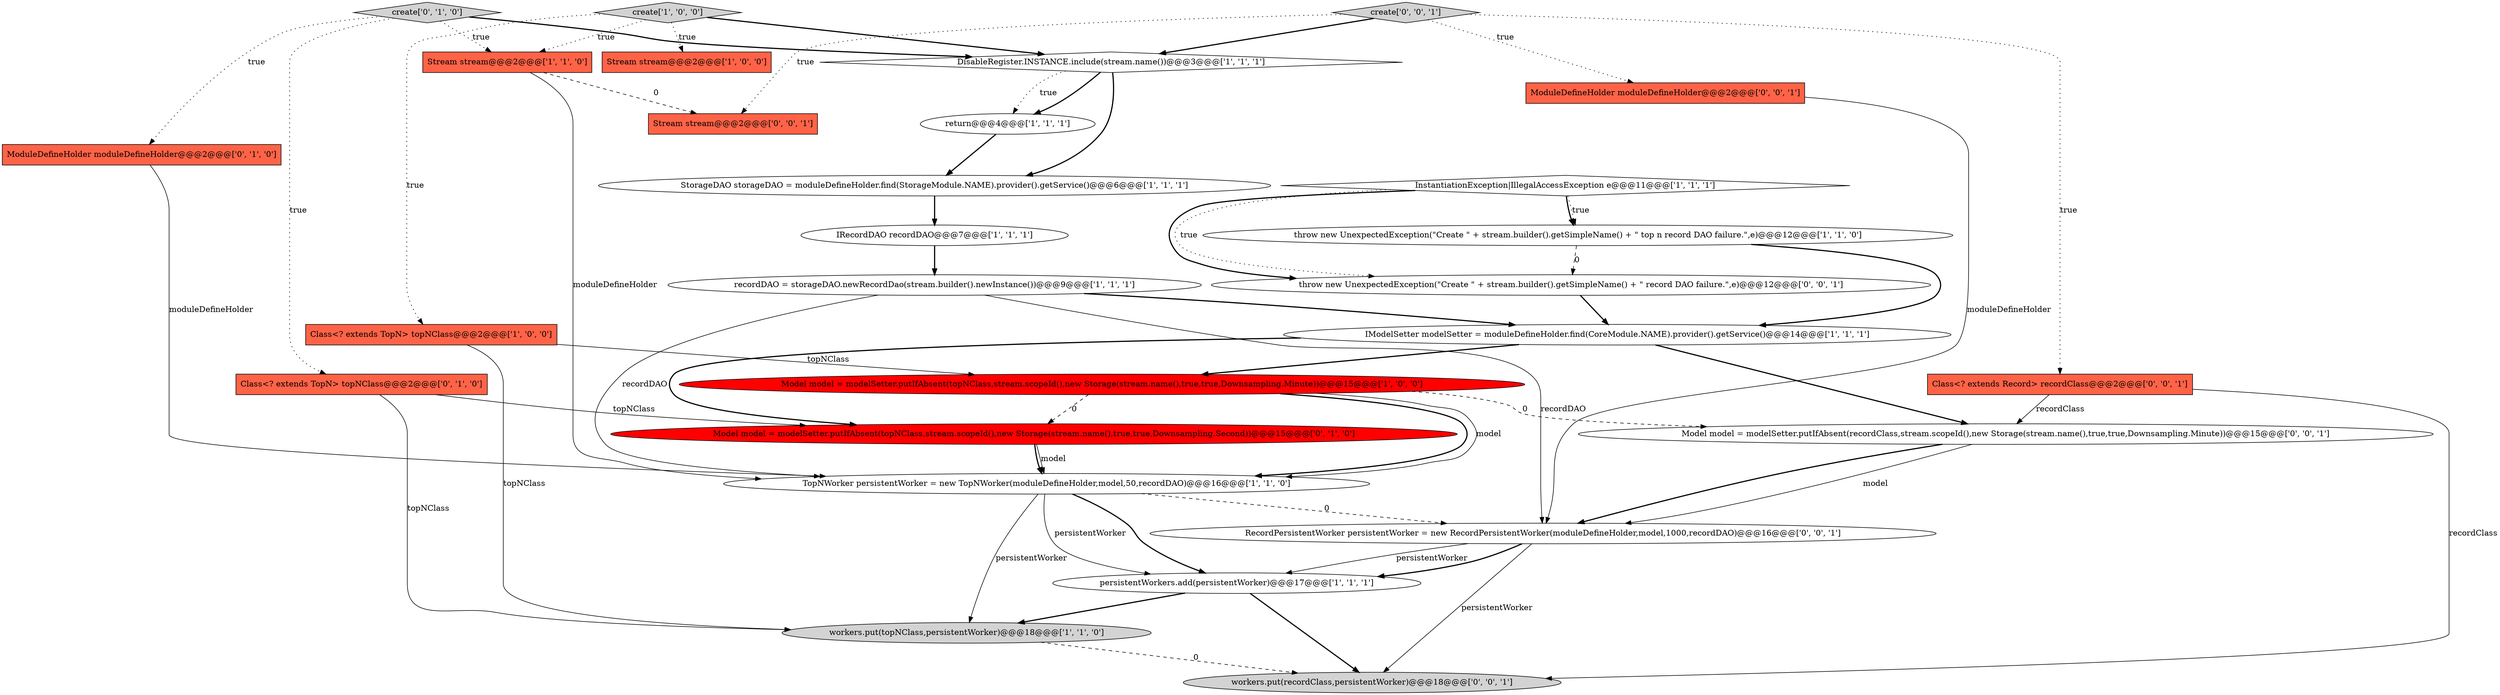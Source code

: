 digraph {
18 [style = filled, label = "create['0', '1', '0']", fillcolor = lightgray, shape = diamond image = "AAA0AAABBB2BBB"];
9 [style = filled, label = "workers.put(topNClass,persistentWorker)@@@18@@@['1', '1', '0']", fillcolor = lightgray, shape = ellipse image = "AAA0AAABBB1BBB"];
22 [style = filled, label = "workers.put(recordClass,persistentWorker)@@@18@@@['0', '0', '1']", fillcolor = lightgray, shape = ellipse image = "AAA0AAABBB3BBB"];
15 [style = filled, label = "throw new UnexpectedException(\"Create \" + stream.builder().getSimpleName() + \" top n record DAO failure.\",e)@@@12@@@['1', '1', '0']", fillcolor = white, shape = ellipse image = "AAA0AAABBB1BBB"];
14 [style = filled, label = "InstantiationException|IllegalAccessException e@@@11@@@['1', '1', '1']", fillcolor = white, shape = diamond image = "AAA0AAABBB1BBB"];
19 [style = filled, label = "Model model = modelSetter.putIfAbsent(topNClass,stream.scopeId(),new Storage(stream.name(),true,true,Downsampling.Second))@@@15@@@['0', '1', '0']", fillcolor = red, shape = ellipse image = "AAA1AAABBB2BBB"];
2 [style = filled, label = "TopNWorker persistentWorker = new TopNWorker(moduleDefineHolder,model,50,recordDAO)@@@16@@@['1', '1', '0']", fillcolor = white, shape = ellipse image = "AAA0AAABBB1BBB"];
0 [style = filled, label = "DisableRegister.INSTANCE.include(stream.name())@@@3@@@['1', '1', '1']", fillcolor = white, shape = diamond image = "AAA0AAABBB1BBB"];
16 [style = filled, label = "Class<? extends TopN> topNClass@@@2@@@['0', '1', '0']", fillcolor = tomato, shape = box image = "AAA0AAABBB2BBB"];
23 [style = filled, label = "create['0', '0', '1']", fillcolor = lightgray, shape = diamond image = "AAA0AAABBB3BBB"];
4 [style = filled, label = "return@@@4@@@['1', '1', '1']", fillcolor = white, shape = ellipse image = "AAA0AAABBB1BBB"];
13 [style = filled, label = "Stream stream@@@2@@@['1', '1', '0']", fillcolor = tomato, shape = box image = "AAA0AAABBB1BBB"];
24 [style = filled, label = "Model model = modelSetter.putIfAbsent(recordClass,stream.scopeId(),new Storage(stream.name(),true,true,Downsampling.Minute))@@@15@@@['0', '0', '1']", fillcolor = white, shape = ellipse image = "AAA0AAABBB3BBB"];
12 [style = filled, label = "Model model = modelSetter.putIfAbsent(topNClass,stream.scopeId(),new Storage(stream.name(),true,true,Downsampling.Minute))@@@15@@@['1', '0', '0']", fillcolor = red, shape = ellipse image = "AAA1AAABBB1BBB"];
5 [style = filled, label = "IModelSetter modelSetter = moduleDefineHolder.find(CoreModule.NAME).provider().getService()@@@14@@@['1', '1', '1']", fillcolor = white, shape = ellipse image = "AAA0AAABBB1BBB"];
21 [style = filled, label = "Class<? extends Record> recordClass@@@2@@@['0', '0', '1']", fillcolor = tomato, shape = box image = "AAA0AAABBB3BBB"];
3 [style = filled, label = "Stream stream@@@2@@@['1', '0', '0']", fillcolor = tomato, shape = box image = "AAA0AAABBB1BBB"];
10 [style = filled, label = "IRecordDAO recordDAO@@@7@@@['1', '1', '1']", fillcolor = white, shape = ellipse image = "AAA0AAABBB1BBB"];
17 [style = filled, label = "ModuleDefineHolder moduleDefineHolder@@@2@@@['0', '1', '0']", fillcolor = tomato, shape = box image = "AAA0AAABBB2BBB"];
20 [style = filled, label = "RecordPersistentWorker persistentWorker = new RecordPersistentWorker(moduleDefineHolder,model,1000,recordDAO)@@@16@@@['0', '0', '1']", fillcolor = white, shape = ellipse image = "AAA0AAABBB3BBB"];
7 [style = filled, label = "StorageDAO storageDAO = moduleDefineHolder.find(StorageModule.NAME).provider().getService()@@@6@@@['1', '1', '1']", fillcolor = white, shape = ellipse image = "AAA0AAABBB1BBB"];
26 [style = filled, label = "Stream stream@@@2@@@['0', '0', '1']", fillcolor = tomato, shape = box image = "AAA0AAABBB3BBB"];
11 [style = filled, label = "Class<? extends TopN> topNClass@@@2@@@['1', '0', '0']", fillcolor = tomato, shape = box image = "AAA0AAABBB1BBB"];
6 [style = filled, label = "create['1', '0', '0']", fillcolor = lightgray, shape = diamond image = "AAA0AAABBB1BBB"];
8 [style = filled, label = "persistentWorkers.add(persistentWorker)@@@17@@@['1', '1', '1']", fillcolor = white, shape = ellipse image = "AAA0AAABBB1BBB"];
27 [style = filled, label = "throw new UnexpectedException(\"Create \" + stream.builder().getSimpleName() + \" record DAO failure.\",e)@@@12@@@['0', '0', '1']", fillcolor = white, shape = ellipse image = "AAA0AAABBB3BBB"];
25 [style = filled, label = "ModuleDefineHolder moduleDefineHolder@@@2@@@['0', '0', '1']", fillcolor = tomato, shape = box image = "AAA0AAABBB3BBB"];
1 [style = filled, label = "recordDAO = storageDAO.newRecordDao(stream.builder().newInstance())@@@9@@@['1', '1', '1']", fillcolor = white, shape = ellipse image = "AAA0AAABBB1BBB"];
1->5 [style = bold, label=""];
24->20 [style = solid, label="model"];
16->9 [style = solid, label="topNClass"];
2->20 [style = dashed, label="0"];
17->2 [style = solid, label="moduleDefineHolder"];
18->16 [style = dotted, label="true"];
7->10 [style = bold, label=""];
6->13 [style = dotted, label="true"];
0->4 [style = dotted, label="true"];
21->24 [style = solid, label="recordClass"];
23->21 [style = dotted, label="true"];
11->9 [style = solid, label="topNClass"];
19->2 [style = solid, label="model"];
2->9 [style = solid, label="persistentWorker"];
9->22 [style = dashed, label="0"];
25->20 [style = solid, label="moduleDefineHolder"];
6->0 [style = bold, label=""];
20->8 [style = solid, label="persistentWorker"];
19->2 [style = bold, label=""];
14->27 [style = dotted, label="true"];
23->0 [style = bold, label=""];
13->26 [style = dashed, label="0"];
4->7 [style = bold, label=""];
15->5 [style = bold, label=""];
21->22 [style = solid, label="recordClass"];
20->22 [style = solid, label="persistentWorker"];
16->19 [style = solid, label="topNClass"];
0->7 [style = bold, label=""];
8->22 [style = bold, label=""];
1->20 [style = solid, label="recordDAO"];
1->2 [style = solid, label="recordDAO"];
24->20 [style = bold, label=""];
13->2 [style = solid, label="moduleDefineHolder"];
5->19 [style = bold, label=""];
14->15 [style = dotted, label="true"];
12->2 [style = bold, label=""];
20->8 [style = bold, label=""];
23->26 [style = dotted, label="true"];
12->19 [style = dashed, label="0"];
11->12 [style = solid, label="topNClass"];
12->2 [style = solid, label="model"];
5->12 [style = bold, label=""];
0->4 [style = bold, label=""];
5->24 [style = bold, label=""];
12->24 [style = dashed, label="0"];
8->9 [style = bold, label=""];
2->8 [style = solid, label="persistentWorker"];
14->15 [style = bold, label=""];
15->27 [style = dashed, label="0"];
18->17 [style = dotted, label="true"];
14->27 [style = bold, label=""];
6->11 [style = dotted, label="true"];
27->5 [style = bold, label=""];
6->3 [style = dotted, label="true"];
10->1 [style = bold, label=""];
23->25 [style = dotted, label="true"];
18->0 [style = bold, label=""];
2->8 [style = bold, label=""];
18->13 [style = dotted, label="true"];
}
